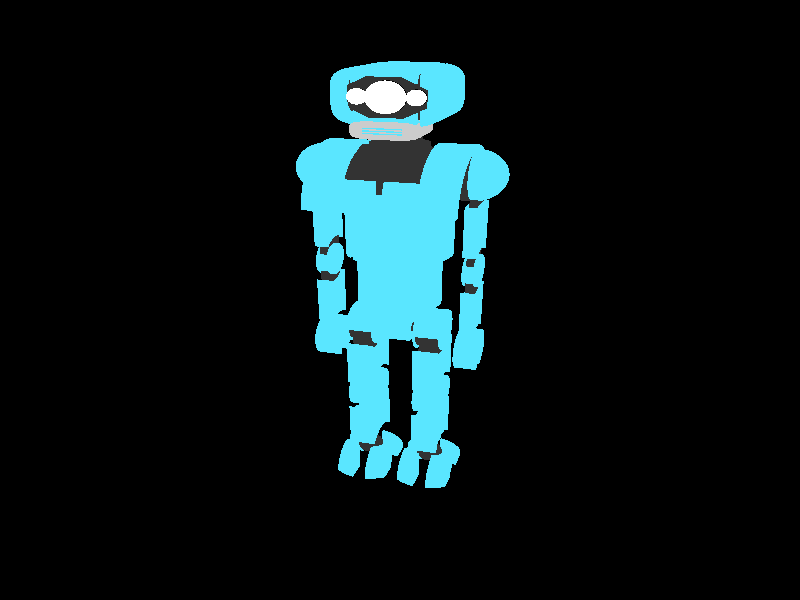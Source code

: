 #declare GreyMetal = texture { pigment { rgb <0.2,0.2,0.2> } };

#declare BluePlastic = 
texture {
	pigment { color rgb<90/255,230/255,1> }
	finish { specular 1 roughness 0.007 }
}

#declare ClearGlass =
texture {
	pigment { color rgbt 1 }
	finish {
		specular 1
		roughness 0.001
		reflection {0.5}
	}
}

#declare Aluminium =
texture {
	pigment { color rgb<0.8,0.8,0.8> }
	finish {
		specular 0.5
		roughness 0.05
		metallic
		brilliance 5
		diffuse 0.6
		reflection {0.2}
	}
}

camera {
	location <3,9,-10>
	look_at <0,4,0>
	up <0,1,0>
	right<1,0,0>
}   

// ===== COLOURED OBJECTS =====
#declare body = 
union {
	// Top torso section
	difference {
		cylinder {
			<-1,6,0>,
			<1,6,0>,
			1
		}
		
		union {
			cylinder {
				<-1.1,6,0>,
				<1.1,6,0>,
				0.9
			}
			
			box { 
				<-0.5,6,-0.85>, 
				<0.5,7,0.85>
			}
			
			box { 
				<-1.1,5,-1>, 
				<1.1,6,1>
			}
			
			box {
				<-0.05, 7, 0>
				<0.05, 5, -1>
			}
			
			difference {
			
				cylinder {
					<-0.75,6,0>,
					<-0.7,6,0>,
					1.1
				}
				
				cylinder {
					<-0.75,6,0>,
					<-0.7,6,0>,
					0.97
				}
			}
			
			difference {
					
				cylinder {
					<0.75,6,0>,
					<0.7,6,0>,
					1.1
				}
				
				cylinder {
					<0.75,6,0>,
					<0.7,6,0>,
					0.97
				}
			}
		}
	}
	
	// Right shoulder
	sphere {
		<-1,6.5,0>
		0.44
	}
	
	// Left shoulder
	sphere {
		<1,6.5,0>
		0.44
	}
	
	// Arm definition
	#declare arm =
	union {
		// Left upper arm
		difference {
			box {
				<0.95,6,0.3>
				<1.15,4.75,-0.3>
			}
			
			cylinder {
				<0.9,4.75,0>
				<1.2,4.75,0>
				0.45
			}
		}
		
		// Left upper arm connector
		box {
			<1,4.75,0.25>
			<1.1,6.5,-0.25>
			texture { GreyMetal }
		}
		
		// Left lower arm connector
		box {
			<1,4.75,0.25>
			<1.1,4,-0.25>
			texture { GreyMetal }
		}
		
		// Left elbow
		cylinder {
			<0.95,4.75,0>
			<1.15,4.75,0>
			0.3
		}
		
		// Left lower arm
		difference {
			box {
				<0.95,4.75,0.3>
				<1.15,3.5,-0.3>
			}
			
			cylinder {
				<0.9,4.75,0>
				<1.2,4.75,0>
				0.45
			}
			
			cylinder {
				<0.9,3.1,0>
				<1.2,3.1,0>
				0.5
			}
		}
		
		// Left hand
		difference {
			cylinder {
				<0.9,3.1,0>
				<1.2,3.1,0>
				0.4
			}
			
			cylinder {
				<0.89,3.1,0>
				<1.21,3.1,0>
				0.25
			}
			
			box {
				<0.89,3.1,0.1>
				<1.21,2,-0.1>
			}
		}
	}

	// Left arm
	object { arm }
	
	// Right arm
	object {
		arm
		scale <-1,1,1>
	}

	// Middle torso section 
	difference
	{
		cylinder {
			<0,6.1,0>,
			<0,5,0>,
			0.75
		}
		
		difference {
			union {
				box {
					<-0.5, 6.2, 1>
					<-0.55, 4.9, -1>
				}
				
				box {
					<0.5, 6.2, 1>
					<0.55, 4.9, -1>
				}
			}
			
			cylinder {
				<0, 6.2, 0>
				<0, 4.9, 0>
				0.7
			}
		}
	}
	
	// Middle torso plate
	intersection {
		cylinder {
			<0, 6.1, 0>
			<0, 5, 0>
			0.85
		}
		
		box {
			<0.4, 5.9, 1>
			<-0.4, 5.2, -1>
		}
	}
	
	// Lower torso section				 
	cylinder {
		<0,5,0>,
		<0,4,0>,
		0.6
	}
	
	// Undercarriage
	cylinder {
		<-0.2,3.7,0>,
		<0.2,3.7,0>,
		0.5
	}
	
	#declare leg =
	union {	
		// Upper leg cylinder
		difference {
			cylinder {
				<0.7,3.45,0>,
				<0.3,3.45,0>,
				0.4
			}
			
			box {
				<0.68,3.45,0.4>
				<0.32,3,-0.4>
			}
		}
		
		cylinder {
			<0.68,3.45,0>
			<0.32,3.45,0>
			0.34
			texture { GreyMetal }
		}
		
		// Leg section
		#local section =
		difference {
			box {
				<0.7,3.45,0.4>
				<0.3,1.7,-0.4>
			}
			
			cylinder {
				<0.71,3.45,0>
				<0.29,3.45,0>
				0.5
			}
			
			cylinder {
				<0.71,1.95,0>
				<0.29,1.95,0>
				0.5
			}
			
			#local strip =
			box {
				<0.71,3.5,-0.3>
				<0.66,1.4,-0.2>
			}
			
			object { strip }
			object { 
				strip
				translate <0,0,0.25>
			}
			object { 
				strip
				translate <0,0,0.5>
			}
		}
		
		// Upper leg section
		object { section }
		
		// Knee
		cylinder {
			<0.7,1.95,0>
			<0.3,1.95,0>
			0.4
		}
		
		// Lower leg section
		object {
			section
			translate <0,-1.5,0>
		}

		// Ankle ball
		sphere {
			<0.5,0.45,0>
			0.2
			texture { GreyMetal }
		}

		// Foot claw
		difference {
			sphere {
				<0.5,0,0>
				0.65
			}

			box {
				<0.4,1,1>
				<0.6,-1,-1>
			}

			box {
				<1,1,0.1>
				<-1,-1,-0.1>
			}

			box {
				<2,0,2>
				<-2,-1,-2>
			}

			box {
				<0.1,1,1>
				<-1,-1,-1>
			}

			box {
				<0.9,1,1>
				<2,-1,-1>
			}

			cylinder {
				<0.5,1,0>
				<0.5,-1,0>
				0.3
			}

			cylinder
			{
				<-1,0,0>
				<1,0,0>
				0.2
			}
		}
		
		// Upper leg struts
		box {
			<0.63,3.45,0.3>
			<0.53,2.5,-0.3>
			texture { GreyMetal }
		}
		
		box {
			<0.47,3.45,0.3>
			<0.37,2.5,-0.3>
			texture { GreyMetal }
		}

	}
	
	object { leg }
	
	object {
	    leg
		scale <-1,0,0>
	}
	
	// ===== GREY OBJECTS =====

	union {
		
		// Upper torso shaft
		difference {
			cylinder {
				<-1,6.5,0>,
				<1,6.5,0>,
				0.44
			}
		}
		
		// Head receptacle
		cylinder {
			<0,6.5,0>
			<0,7,0>
			0.4
		} 
		
		// Right upper arm connector
		box {
			<-1,4,0.25>
			<-1.1,6.5,-0.25>
		}
		
		// Leg shaft
		cylinder {
			<-0.5,3.45,0>,
			<0.5,3.45,0>,
			0.1
		}
		
		texture { GreyMetal }
	}
	
	texture { BluePlastic }
}

object { body }

// ===== HEAD =====
#declare head =
union {
	// Main unit
	difference {
		
		// Shell
		superellipsoid {
			<0.5,0.15>
			scale <0.7,0.45,0.7>
		}
		
		// Inner section
		superellipsoid {
			<0.65,0.15>
			scale <0.6,0.4,0.6>
		}
		
		// Octagonal cutout
		intersection {
			box {
				<0.45,0.45,-1>
				<-0.45,-0.45,0>
			}
			
			box {
				<0.45,0.45,-1>
				<-0.45,-0.45,0>
				rotate <0,0,45>
			}
			
			scale<1.2,0.7,1>
		}
		
		// Strips
		box {
			<0.45,1,1>
			<0.4,-1,-1>
		}
	
		box {
			<-0.45,1,1>
			<-0.4,-1,-1>
		}
	}
	
	// Head interior
	superellipsoid {
		<0.65,0.25>
		scale <0.55,0.4,0.55>
		texture { GreyMetal }
	}
	
	// Mouth section
	difference {
		superellipsoid {
			<0.5,0.25>
			scale <0.45,0.15,0.4>
			texture { Aluminium }
		}
		
		box {
			<0.25, 0.05, -1>
			<-0.25, 0.03, 0>
		}
		
		box {
			<0.25, 0.01, -1>
			<-0.25, -0.01, 0>
		}
		
		box {
			<0.25, -0.03, -1>
			<-0.25, -0.05, 0>
		}
		
		translate <0,-0.5,-0.35>
	}
	
	#declare facelight =
	union {
		cylinder {
			<0,0,-0.57>
			<0,0,-0.53>
			0.25
			texture { pigment { color rgb<0,0,0> } }
		}
		
		sphere {
			<0,0,-0.6>
			0.25
			texture { ClearGlass }
			interior { 
				ior 1.5
			}
		}
			
		light_source {
			<0,0,-0.6>
			color rgb<0.5*clock,0.5*clock,1*clock>
			looks_like {
				sphere {
					<0,0,0>
					0.07
					texture { 
						pigment { color rgb <1*clock,1*clock,1*clock> }
						finish { ambient rgb <0.5*clock,0.5*clock,1*clock> }
					}
				}
			}			
		}
	}
	
	cylinder {
		<0,0,0>
		<0,-0.8,0>
		0.3
		texture { GreyMetal }
	}
	
	cone {
		<0,-0.8,0>
		0.3
		<0,-1.1,0>
		0.15
		texture { GreyMetal }
	}
    
    difference {
		cylinder {
			<0,-1.1,0>
			<0,-1.6,0>
			0.12
		}
		
		box {
			<-0.04,-1.2,1>
			<0.04,-1.7,-1>
		}
		
		texture { 
			Aluminium
			pigment { color rgb<1,0.8,0> } 
		}
	}
	
	object { facelight }
	
	object {
		facelight
		scale <0.5,0.5,0.5>
		translate <-0.37,0,-0.27>
	}
	
	object {
		facelight
		scale <0.5,0.5,0.5>
		translate <0.37,0,-0.27>
	}
	
	translate <0,7.8,0>
		
	texture { BluePlastic }
}

object { head }